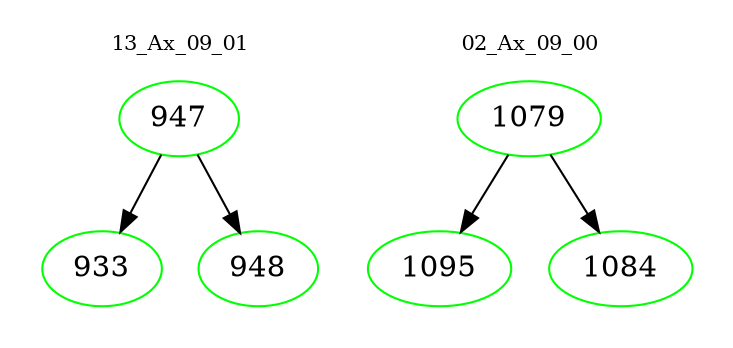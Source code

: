 digraph{
subgraph cluster_0 {
color = white
label = "13_Ax_09_01";
fontsize=10;
T0_947 [label="947", color="green"]
T0_947 -> T0_933 [color="black"]
T0_933 [label="933", color="green"]
T0_947 -> T0_948 [color="black"]
T0_948 [label="948", color="green"]
}
subgraph cluster_1 {
color = white
label = "02_Ax_09_00";
fontsize=10;
T1_1079 [label="1079", color="green"]
T1_1079 -> T1_1095 [color="black"]
T1_1095 [label="1095", color="green"]
T1_1079 -> T1_1084 [color="black"]
T1_1084 [label="1084", color="green"]
}
}
